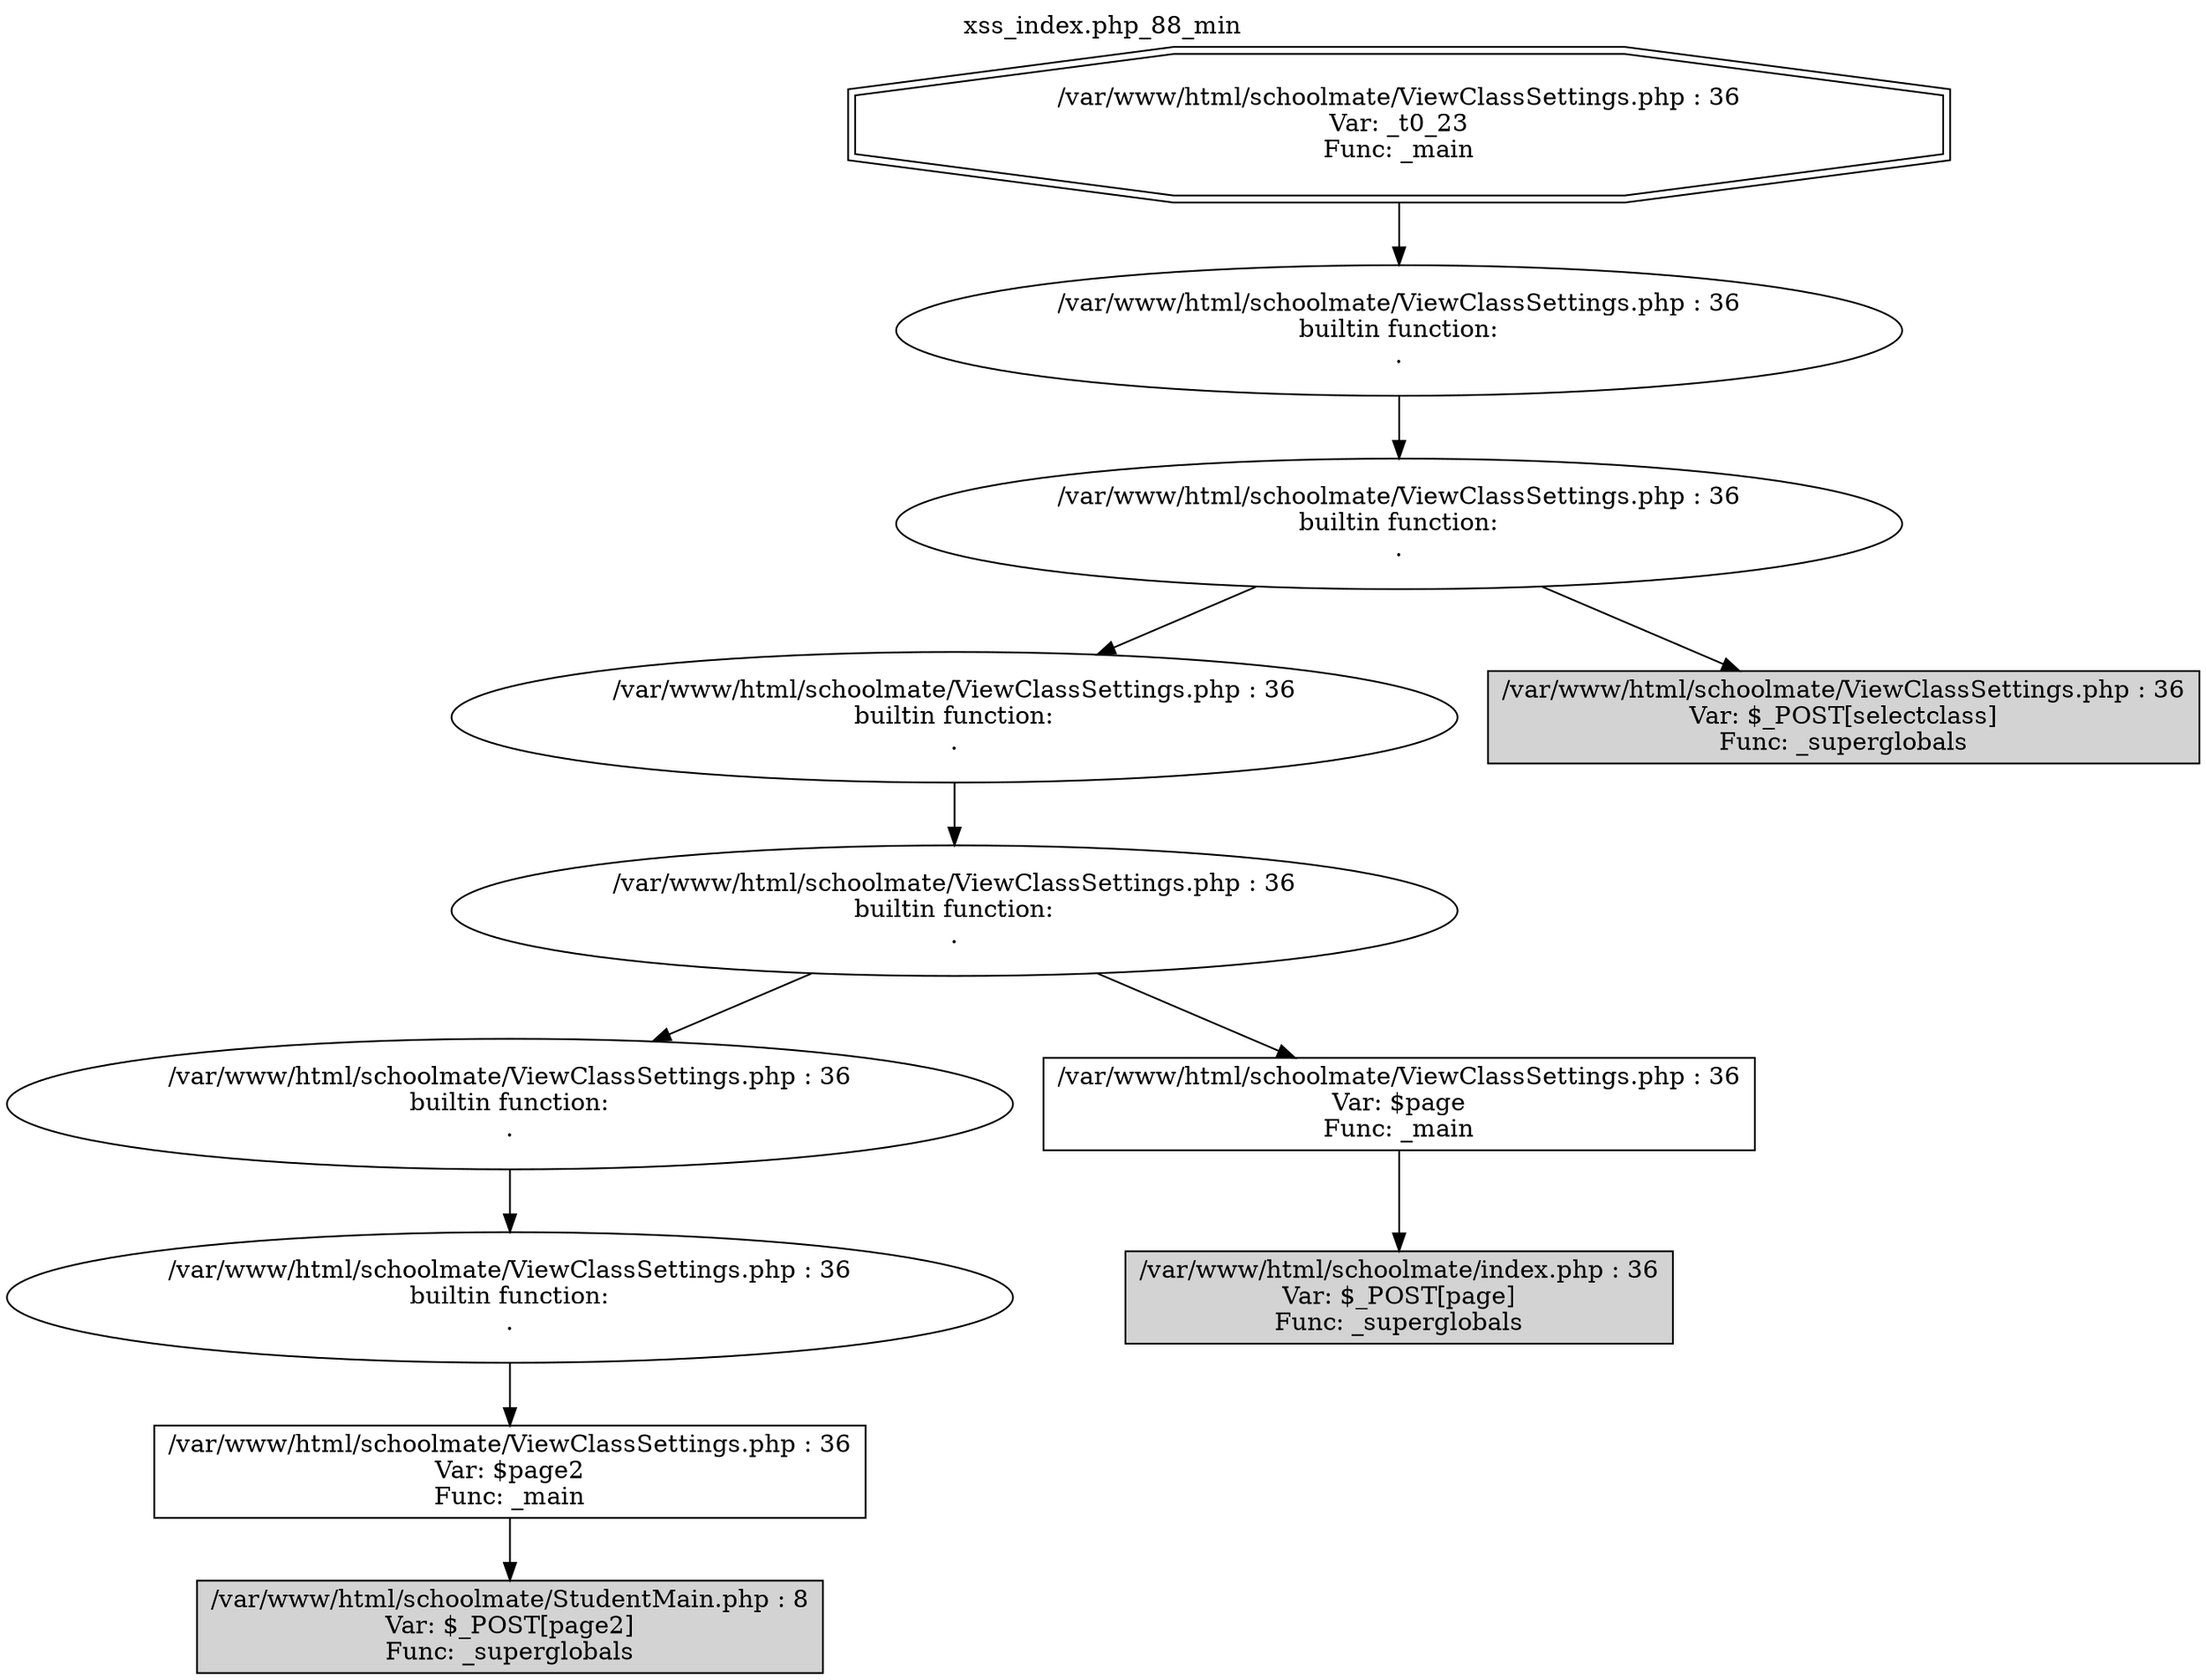 digraph cfg {
  label="xss_index.php_88_min";
  labelloc=t;
  n1 [shape=doubleoctagon, label="/var/www/html/schoolmate/ViewClassSettings.php : 36\nVar: _t0_23\nFunc: _main\n"];
  n2 [shape=ellipse, label="/var/www/html/schoolmate/ViewClassSettings.php : 36\nbuiltin function:\n.\n"];
  n3 [shape=ellipse, label="/var/www/html/schoolmate/ViewClassSettings.php : 36\nbuiltin function:\n.\n"];
  n4 [shape=ellipse, label="/var/www/html/schoolmate/ViewClassSettings.php : 36\nbuiltin function:\n.\n"];
  n5 [shape=ellipse, label="/var/www/html/schoolmate/ViewClassSettings.php : 36\nbuiltin function:\n.\n"];
  n6 [shape=ellipse, label="/var/www/html/schoolmate/ViewClassSettings.php : 36\nbuiltin function:\n.\n"];
  n7 [shape=ellipse, label="/var/www/html/schoolmate/ViewClassSettings.php : 36\nbuiltin function:\n.\n"];
  n8 [shape=box, label="/var/www/html/schoolmate/ViewClassSettings.php : 36\nVar: $page2\nFunc: _main\n"];
  n9 [shape=box, label="/var/www/html/schoolmate/StudentMain.php : 8\nVar: $_POST[page2]\nFunc: _superglobals\n",style=filled];
  n10 [shape=box, label="/var/www/html/schoolmate/ViewClassSettings.php : 36\nVar: $page\nFunc: _main\n"];
  n11 [shape=box, label="/var/www/html/schoolmate/index.php : 36\nVar: $_POST[page]\nFunc: _superglobals\n",style=filled];
  n12 [shape=box, label="/var/www/html/schoolmate/ViewClassSettings.php : 36\nVar: $_POST[selectclass]\nFunc: _superglobals\n",style=filled];
  n1 -> n2;
  n2 -> n3;
  n3 -> n4;
  n3 -> n12;
  n4 -> n5;
  n5 -> n6;
  n5 -> n10;
  n6 -> n7;
  n7 -> n8;
  n8 -> n9;
  n10 -> n11;
}
